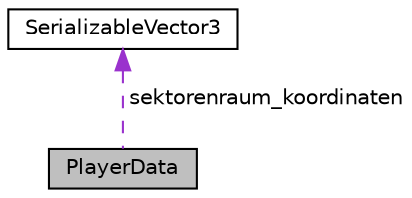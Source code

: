 digraph "PlayerData"
{
  edge [fontname="Helvetica",fontsize="10",labelfontname="Helvetica",labelfontsize="10"];
  node [fontname="Helvetica",fontsize="10",shape=record];
  Node1 [label="PlayerData",height=0.2,width=0.4,color="black", fillcolor="grey75", style="filled", fontcolor="black"];
  Node2 -> Node1 [dir="back",color="darkorchid3",fontsize="10",style="dashed",label=" sektorenraum_koordinaten" ];
  Node2 [label="SerializableVector3",height=0.2,width=0.4,color="black", fillcolor="white", style="filled",URL="$class_serializable_vector3.html"];
}

